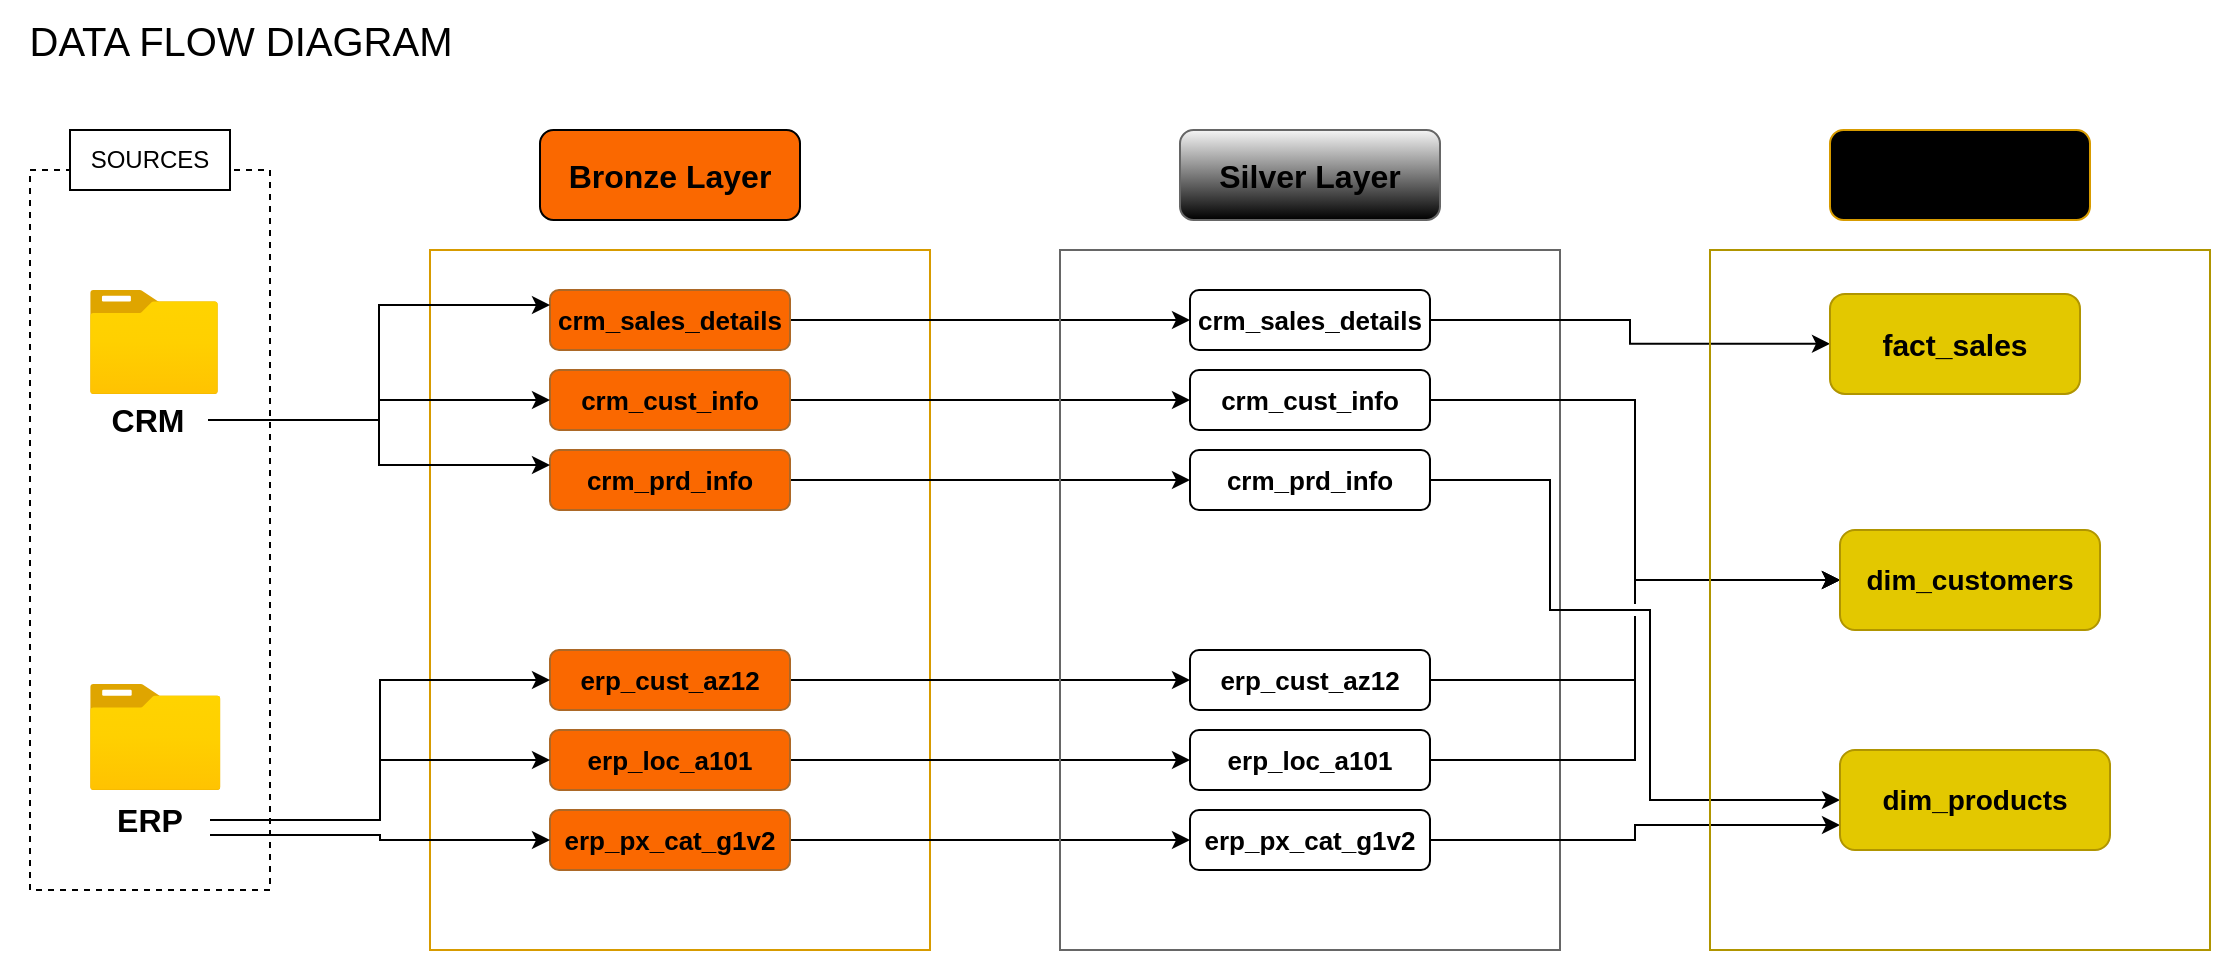 <mxfile version="28.2.7">
  <diagram name="Page-1" id="4amrl858LahUQT3y5WV-">
    <mxGraphModel dx="1042" dy="626" grid="1" gridSize="10" guides="1" tooltips="1" connect="1" arrows="1" fold="1" page="1" pageScale="1" pageWidth="850" pageHeight="1100" math="0" shadow="0">
      <root>
        <mxCell id="0" />
        <mxCell id="1" parent="0" />
        <mxCell id="gjMMqOrohkAAdzrrXGvl-1" value="&lt;font style=&quot;font-size: 20px;&quot;&gt;DATA FLOW DIAGRAM&lt;/font&gt;" style="text;html=1;align=center;verticalAlign=middle;resizable=0;points=[];autosize=1;strokeColor=none;fillColor=none;" parent="1" vertex="1">
          <mxGeometry x="25" y="35" width="240" height="40" as="geometry" />
        </mxCell>
        <mxCell id="gjMMqOrohkAAdzrrXGvl-2" value="" style="rounded=0;whiteSpace=wrap;html=1;fillColor=none;strokeColor=default;dashed=1;" parent="1" vertex="1">
          <mxGeometry x="40" y="120" width="120" height="360" as="geometry" />
        </mxCell>
        <mxCell id="gjMMqOrohkAAdzrrXGvl-3" value="" style="rounded=0;whiteSpace=wrap;html=1;fillColor=none;gradientColor=default;strokeColor=#d79b00;" parent="1" vertex="1">
          <mxGeometry x="240" y="160" width="250" height="350" as="geometry" />
        </mxCell>
        <mxCell id="gjMMqOrohkAAdzrrXGvl-4" value="SOURCES" style="rounded=0;whiteSpace=wrap;html=1;" parent="1" vertex="1">
          <mxGeometry x="60" y="100" width="80" height="30" as="geometry" />
        </mxCell>
        <mxCell id="gjMMqOrohkAAdzrrXGvl-6" value="&lt;font style=&quot;font-size: 16px;&quot;&gt;&lt;b&gt;Bronze Layer&lt;/b&gt;&lt;/font&gt;" style="rounded=1;whiteSpace=wrap;html=1;fillColor=light-dark(#FA6800,#DBB043);gradientColor=none;strokeColor=default;" parent="1" vertex="1">
          <mxGeometry x="295" y="100" width="130" height="45" as="geometry" />
        </mxCell>
        <mxCell id="ivf-xRUkt2dJVv2g77Xr-10" style="edgeStyle=orthogonalEdgeStyle;rounded=0;orthogonalLoop=1;jettySize=auto;html=1;exitX=1;exitY=0.5;exitDx=0;exitDy=0;entryX=0;entryY=0.5;entryDx=0;entryDy=0;" parent="1" source="gjMMqOrohkAAdzrrXGvl-7" target="ivf-xRUkt2dJVv2g77Xr-3" edge="1">
          <mxGeometry relative="1" as="geometry" />
        </mxCell>
        <mxCell id="gjMMqOrohkAAdzrrXGvl-7" value="&lt;font style=&quot;font-size: 13px;&quot;&gt;&lt;b style=&quot;&quot;&gt;crm_sales_details&lt;/b&gt;&lt;/font&gt;" style="rounded=1;whiteSpace=wrap;html=1;strokeColor=#AC6827;fillColor=light-dark(#FA6800,#DBB043);fontColor=#000000;gradientColor=none;" parent="1" vertex="1">
          <mxGeometry x="300" y="180" width="120" height="30" as="geometry" />
        </mxCell>
        <mxCell id="ivf-xRUkt2dJVv2g77Xr-11" style="edgeStyle=orthogonalEdgeStyle;rounded=0;orthogonalLoop=1;jettySize=auto;html=1;exitX=1;exitY=0.5;exitDx=0;exitDy=0;entryX=0;entryY=0.5;entryDx=0;entryDy=0;" parent="1" source="gjMMqOrohkAAdzrrXGvl-8" target="ivf-xRUkt2dJVv2g77Xr-4" edge="1">
          <mxGeometry relative="1" as="geometry" />
        </mxCell>
        <mxCell id="gjMMqOrohkAAdzrrXGvl-8" value="&lt;font style=&quot;font-size: 13px;&quot;&gt;&lt;b style=&quot;&quot;&gt;crm_cust_info&lt;/b&gt;&lt;/font&gt;" style="rounded=1;whiteSpace=wrap;html=1;strokeColor=#AC6827;fillColor=light-dark(#FA6800,#DBB043);fontColor=#000000;gradientColor=none;" parent="1" vertex="1">
          <mxGeometry x="300" y="220" width="120" height="30" as="geometry" />
        </mxCell>
        <mxCell id="ivf-xRUkt2dJVv2g77Xr-12" style="edgeStyle=orthogonalEdgeStyle;rounded=0;orthogonalLoop=1;jettySize=auto;html=1;exitX=1;exitY=0.5;exitDx=0;exitDy=0;" parent="1" source="gjMMqOrohkAAdzrrXGvl-9" target="ivf-xRUkt2dJVv2g77Xr-5" edge="1">
          <mxGeometry relative="1" as="geometry" />
        </mxCell>
        <mxCell id="gjMMqOrohkAAdzrrXGvl-9" value="&lt;font style=&quot;font-size: 13px;&quot;&gt;&lt;b style=&quot;&quot;&gt;&lt;font style=&quot;&quot;&gt;crm_prd_&lt;/font&gt;info&lt;/b&gt;&lt;/font&gt;" style="rounded=1;whiteSpace=wrap;html=1;strokeColor=#AC6827;fillColor=light-dark(#FA6800,#DBB043);fontColor=#000000;gradientColor=none;" parent="1" vertex="1">
          <mxGeometry x="300" y="260" width="120" height="30" as="geometry" />
        </mxCell>
        <mxCell id="ivf-xRUkt2dJVv2g77Xr-13" style="edgeStyle=orthogonalEdgeStyle;rounded=0;orthogonalLoop=1;jettySize=auto;html=1;exitX=1;exitY=0.5;exitDx=0;exitDy=0;" parent="1" source="gjMMqOrohkAAdzrrXGvl-10" target="ivf-xRUkt2dJVv2g77Xr-6" edge="1">
          <mxGeometry relative="1" as="geometry" />
        </mxCell>
        <mxCell id="gjMMqOrohkAAdzrrXGvl-10" value="&lt;font style=&quot;font-size: 13px;&quot;&gt;&lt;b style=&quot;&quot;&gt;erp_cust_az12&lt;/b&gt;&lt;/font&gt;" style="rounded=1;whiteSpace=wrap;html=1;strokeColor=#AC6827;fillColor=light-dark(#FA6800,#DBB043);fontColor=#000000;gradientColor=none;" parent="1" vertex="1">
          <mxGeometry x="300" y="360" width="120" height="30" as="geometry" />
        </mxCell>
        <mxCell id="ivf-xRUkt2dJVv2g77Xr-14" style="edgeStyle=orthogonalEdgeStyle;rounded=0;orthogonalLoop=1;jettySize=auto;html=1;exitX=1;exitY=0.5;exitDx=0;exitDy=0;" parent="1" source="gjMMqOrohkAAdzrrXGvl-11" target="ivf-xRUkt2dJVv2g77Xr-7" edge="1">
          <mxGeometry relative="1" as="geometry" />
        </mxCell>
        <mxCell id="gjMMqOrohkAAdzrrXGvl-11" value="&lt;font style=&quot;font-size: 13px;&quot;&gt;&lt;b style=&quot;&quot;&gt;erp_loc_a101&lt;/b&gt;&lt;/font&gt;" style="rounded=1;whiteSpace=wrap;html=1;strokeColor=#AC6827;fillColor=light-dark(#FA6800,#DBB043);fontColor=#000000;gradientColor=none;" parent="1" vertex="1">
          <mxGeometry x="300" y="400" width="120" height="30" as="geometry" />
        </mxCell>
        <mxCell id="ivf-xRUkt2dJVv2g77Xr-15" style="edgeStyle=orthogonalEdgeStyle;rounded=0;orthogonalLoop=1;jettySize=auto;html=1;exitX=1;exitY=0.5;exitDx=0;exitDy=0;" parent="1" source="gjMMqOrohkAAdzrrXGvl-12" target="ivf-xRUkt2dJVv2g77Xr-8" edge="1">
          <mxGeometry relative="1" as="geometry" />
        </mxCell>
        <mxCell id="gjMMqOrohkAAdzrrXGvl-12" value="&lt;font style=&quot;font-size: 13px;&quot;&gt;&lt;b style=&quot;&quot;&gt;erp_px_cat_g1v2&lt;/b&gt;&lt;/font&gt;" style="rounded=1;whiteSpace=wrap;html=1;strokeColor=#AC6827;fillColor=light-dark(#FA6800,#DBB043);fontColor=#000000;gradientColor=none;" parent="1" vertex="1">
          <mxGeometry x="300" y="440" width="120" height="30" as="geometry" />
        </mxCell>
        <mxCell id="gjMMqOrohkAAdzrrXGvl-13" style="edgeStyle=orthogonalEdgeStyle;rounded=0;orthogonalLoop=1;jettySize=auto;html=1;exitX=0.5;exitY=1;exitDx=0;exitDy=0;" parent="1" source="gjMMqOrohkAAdzrrXGvl-11" target="gjMMqOrohkAAdzrrXGvl-11" edge="1">
          <mxGeometry relative="1" as="geometry" />
        </mxCell>
        <mxCell id="gjMMqOrohkAAdzrrXGvl-15" value="" style="image;aspect=fixed;html=1;points=[];align=center;fontSize=12;image=img/lib/azure2/general/Folder_Blank.svg;" parent="1" vertex="1">
          <mxGeometry x="70" y="180" width="64" height="51.94" as="geometry" />
        </mxCell>
        <mxCell id="gjMMqOrohkAAdzrrXGvl-16" value="" style="image;aspect=fixed;html=1;points=[];align=center;fontSize=12;image=img/lib/azure2/general/Folder_Blank.svg;" parent="1" vertex="1">
          <mxGeometry x="70" y="377" width="65.3" height="53" as="geometry" />
        </mxCell>
        <mxCell id="gjMMqOrohkAAdzrrXGvl-22" style="edgeStyle=orthogonalEdgeStyle;rounded=0;orthogonalLoop=1;jettySize=auto;html=1;exitX=1;exitY=0.5;exitDx=0;exitDy=0;entryX=0;entryY=0.25;entryDx=0;entryDy=0;" parent="1" source="gjMMqOrohkAAdzrrXGvl-20" target="gjMMqOrohkAAdzrrXGvl-7" edge="1">
          <mxGeometry relative="1" as="geometry" />
        </mxCell>
        <mxCell id="gjMMqOrohkAAdzrrXGvl-23" style="edgeStyle=orthogonalEdgeStyle;rounded=0;orthogonalLoop=1;jettySize=auto;html=1;exitX=1;exitY=0.5;exitDx=0;exitDy=0;" parent="1" source="gjMMqOrohkAAdzrrXGvl-20" target="gjMMqOrohkAAdzrrXGvl-8" edge="1">
          <mxGeometry relative="1" as="geometry" />
        </mxCell>
        <mxCell id="gjMMqOrohkAAdzrrXGvl-24" style="edgeStyle=orthogonalEdgeStyle;rounded=0;orthogonalLoop=1;jettySize=auto;html=1;exitX=1;exitY=0.5;exitDx=0;exitDy=0;entryX=0;entryY=0.25;entryDx=0;entryDy=0;" parent="1" source="gjMMqOrohkAAdzrrXGvl-20" target="gjMMqOrohkAAdzrrXGvl-9" edge="1">
          <mxGeometry relative="1" as="geometry" />
        </mxCell>
        <mxCell id="gjMMqOrohkAAdzrrXGvl-20" value="&lt;b&gt;&lt;font style=&quot;font-size: 16px;&quot;&gt;CRM&lt;/font&gt;&lt;/b&gt;" style="text;html=1;align=center;verticalAlign=middle;whiteSpace=wrap;rounded=0;" parent="1" vertex="1">
          <mxGeometry x="69" y="230" width="60" height="30" as="geometry" />
        </mxCell>
        <mxCell id="gjMMqOrohkAAdzrrXGvl-25" style="edgeStyle=orthogonalEdgeStyle;rounded=0;orthogonalLoop=1;jettySize=auto;html=1;exitX=1;exitY=0.5;exitDx=0;exitDy=0;entryX=0;entryY=0.5;entryDx=0;entryDy=0;" parent="1" source="gjMMqOrohkAAdzrrXGvl-21" target="gjMMqOrohkAAdzrrXGvl-10" edge="1">
          <mxGeometry relative="1" as="geometry" />
        </mxCell>
        <mxCell id="gjMMqOrohkAAdzrrXGvl-26" style="edgeStyle=orthogonalEdgeStyle;rounded=0;orthogonalLoop=1;jettySize=auto;html=1;exitX=1;exitY=0.5;exitDx=0;exitDy=0;entryX=0;entryY=0.5;entryDx=0;entryDy=0;" parent="1" source="gjMMqOrohkAAdzrrXGvl-21" target="gjMMqOrohkAAdzrrXGvl-11" edge="1">
          <mxGeometry relative="1" as="geometry" />
        </mxCell>
        <mxCell id="gjMMqOrohkAAdzrrXGvl-27" style="edgeStyle=orthogonalEdgeStyle;rounded=0;orthogonalLoop=1;jettySize=auto;html=1;exitX=1;exitY=0.75;exitDx=0;exitDy=0;entryX=0;entryY=0.5;entryDx=0;entryDy=0;" parent="1" source="gjMMqOrohkAAdzrrXGvl-21" target="gjMMqOrohkAAdzrrXGvl-12" edge="1">
          <mxGeometry relative="1" as="geometry" />
        </mxCell>
        <mxCell id="gjMMqOrohkAAdzrrXGvl-21" value="&lt;b&gt;&lt;font style=&quot;font-size: 16px;&quot;&gt;ERP&lt;/font&gt;&lt;/b&gt;" style="text;html=1;align=center;verticalAlign=middle;whiteSpace=wrap;rounded=0;" parent="1" vertex="1">
          <mxGeometry x="70" y="430" width="60" height="30" as="geometry" />
        </mxCell>
        <mxCell id="ivf-xRUkt2dJVv2g77Xr-1" value="" style="rounded=0;whiteSpace=wrap;html=1;fillColor=none;gradientColor=default;strokeColor=#666666;" parent="1" vertex="1">
          <mxGeometry x="555" y="160" width="250" height="350" as="geometry" />
        </mxCell>
        <mxCell id="ivf-xRUkt2dJVv2g77Xr-2" value="&lt;font style=&quot;font-size: 16px; color: rgb(0, 0, 0);&quot;&gt;&lt;b&gt;Silver Layer&lt;/b&gt;&lt;/font&gt;" style="rounded=1;whiteSpace=wrap;html=1;strokeColor=light-dark(#666666, #000000);fillColor=#f5f5f5;gradientColor=#000000;" parent="1" vertex="1">
          <mxGeometry x="615" y="100" width="130" height="45" as="geometry" />
        </mxCell>
        <mxCell id="cvuUFaH6LQqTVbReHNxj-10" style="edgeStyle=orthogonalEdgeStyle;rounded=0;orthogonalLoop=1;jettySize=auto;html=1;exitX=1;exitY=0.5;exitDx=0;exitDy=0;" edge="1" parent="1" source="ivf-xRUkt2dJVv2g77Xr-3" target="cvuUFaH6LQqTVbReHNxj-3">
          <mxGeometry relative="1" as="geometry" />
        </mxCell>
        <mxCell id="ivf-xRUkt2dJVv2g77Xr-3" value="&lt;font style=&quot;font-size: 13px;&quot;&gt;&lt;b style=&quot;&quot;&gt;crm_sales_details&lt;/b&gt;&lt;/font&gt;" style="rounded=1;whiteSpace=wrap;html=1;" parent="1" vertex="1">
          <mxGeometry x="620" y="180" width="120" height="30" as="geometry" />
        </mxCell>
        <mxCell id="cvuUFaH6LQqTVbReHNxj-11" style="edgeStyle=orthogonalEdgeStyle;rounded=0;orthogonalLoop=1;jettySize=auto;html=1;exitX=1;exitY=0.5;exitDx=0;exitDy=0;entryX=0;entryY=0.5;entryDx=0;entryDy=0;jumpStyle=gap;" edge="1" parent="1" source="ivf-xRUkt2dJVv2g77Xr-4" target="cvuUFaH6LQqTVbReHNxj-4">
          <mxGeometry relative="1" as="geometry" />
        </mxCell>
        <mxCell id="ivf-xRUkt2dJVv2g77Xr-4" value="&lt;font style=&quot;font-size: 13px;&quot;&gt;&lt;b style=&quot;&quot;&gt;crm_cust_info&lt;/b&gt;&lt;/font&gt;" style="rounded=1;whiteSpace=wrap;html=1;" parent="1" vertex="1">
          <mxGeometry x="620" y="220" width="120" height="30" as="geometry" />
        </mxCell>
        <mxCell id="cvuUFaH6LQqTVbReHNxj-18" style="edgeStyle=orthogonalEdgeStyle;rounded=0;orthogonalLoop=1;jettySize=auto;html=1;exitX=1;exitY=0.5;exitDx=0;exitDy=0;entryX=0;entryY=0.5;entryDx=0;entryDy=0;jumpStyle=gap;" edge="1" parent="1" source="ivf-xRUkt2dJVv2g77Xr-5" target="cvuUFaH6LQqTVbReHNxj-5">
          <mxGeometry relative="1" as="geometry">
            <Array as="points">
              <mxPoint x="800" y="275" />
              <mxPoint x="800" y="340" />
              <mxPoint x="850" y="340" />
              <mxPoint x="850" y="435" />
            </Array>
          </mxGeometry>
        </mxCell>
        <mxCell id="ivf-xRUkt2dJVv2g77Xr-5" value="&lt;font style=&quot;font-size: 13px;&quot;&gt;&lt;b style=&quot;&quot;&gt;&lt;font style=&quot;&quot;&gt;crm_prd_&lt;/font&gt;info&lt;/b&gt;&lt;/font&gt;" style="rounded=1;whiteSpace=wrap;html=1;" parent="1" vertex="1">
          <mxGeometry x="620" y="260" width="120" height="30" as="geometry" />
        </mxCell>
        <mxCell id="cvuUFaH6LQqTVbReHNxj-12" style="edgeStyle=orthogonalEdgeStyle;rounded=0;orthogonalLoop=1;jettySize=auto;html=1;exitX=1;exitY=0.5;exitDx=0;exitDy=0;entryX=0;entryY=0.5;entryDx=0;entryDy=0;jumpStyle=gap;" edge="1" parent="1" source="ivf-xRUkt2dJVv2g77Xr-6" target="cvuUFaH6LQqTVbReHNxj-4">
          <mxGeometry relative="1" as="geometry" />
        </mxCell>
        <mxCell id="ivf-xRUkt2dJVv2g77Xr-6" value="&lt;font style=&quot;font-size: 13px;&quot;&gt;&lt;b style=&quot;&quot;&gt;erp_cust_az12&lt;/b&gt;&lt;/font&gt;" style="rounded=1;whiteSpace=wrap;html=1;" parent="1" vertex="1">
          <mxGeometry x="620" y="360" width="120" height="30" as="geometry" />
        </mxCell>
        <mxCell id="cvuUFaH6LQqTVbReHNxj-15" style="edgeStyle=orthogonalEdgeStyle;rounded=0;orthogonalLoop=1;jettySize=auto;html=1;exitX=1;exitY=0.5;exitDx=0;exitDy=0;entryX=0;entryY=0.5;entryDx=0;entryDy=0;jumpStyle=gap;" edge="1" parent="1" source="ivf-xRUkt2dJVv2g77Xr-7" target="cvuUFaH6LQqTVbReHNxj-4">
          <mxGeometry relative="1" as="geometry" />
        </mxCell>
        <mxCell id="ivf-xRUkt2dJVv2g77Xr-7" value="&lt;font style=&quot;font-size: 13px;&quot;&gt;&lt;b style=&quot;&quot;&gt;erp_loc_a101&lt;/b&gt;&lt;/font&gt;" style="rounded=1;whiteSpace=wrap;html=1;" parent="1" vertex="1">
          <mxGeometry x="620" y="400" width="120" height="30" as="geometry" />
        </mxCell>
        <mxCell id="cvuUFaH6LQqTVbReHNxj-17" style="edgeStyle=orthogonalEdgeStyle;rounded=0;orthogonalLoop=1;jettySize=auto;html=1;exitX=1;exitY=0.5;exitDx=0;exitDy=0;entryX=0;entryY=0.75;entryDx=0;entryDy=0;" edge="1" parent="1" source="ivf-xRUkt2dJVv2g77Xr-8" target="cvuUFaH6LQqTVbReHNxj-5">
          <mxGeometry relative="1" as="geometry" />
        </mxCell>
        <mxCell id="ivf-xRUkt2dJVv2g77Xr-8" value="&lt;font style=&quot;font-size: 13px;&quot;&gt;&lt;b&gt;erp_px_cat_g1v2&lt;/b&gt;&lt;/font&gt;" style="rounded=1;whiteSpace=wrap;html=1;" parent="1" vertex="1">
          <mxGeometry x="620" y="440" width="120" height="30" as="geometry" />
        </mxCell>
        <mxCell id="ivf-xRUkt2dJVv2g77Xr-9" style="edgeStyle=orthogonalEdgeStyle;rounded=0;orthogonalLoop=1;jettySize=auto;html=1;exitX=0.5;exitY=1;exitDx=0;exitDy=0;fillColor=#f5f5f5;gradientColor=#b3b3b3;strokeColor=#666666;" parent="1" source="ivf-xRUkt2dJVv2g77Xr-7" target="ivf-xRUkt2dJVv2g77Xr-7" edge="1">
          <mxGeometry relative="1" as="geometry" />
        </mxCell>
        <mxCell id="cvuUFaH6LQqTVbReHNxj-1" value="" style="rounded=0;whiteSpace=wrap;html=1;fillColor=none;strokeColor=#B09500;fontColor=#000000;" vertex="1" parent="1">
          <mxGeometry x="880" y="160" width="250" height="350" as="geometry" />
        </mxCell>
        <mxCell id="cvuUFaH6LQqTVbReHNxj-2" value="&lt;font style=&quot;font-size: 16px; color: rgb(0, 0, 0);&quot;&gt;&lt;b&gt;Gold Layer&lt;/b&gt;&lt;/font&gt;" style="rounded=1;whiteSpace=wrap;html=1;strokeColor=#d79b00;fillColor=light-dark(#000000,#F4FF6F);gradientColor=#ffa500;" vertex="1" parent="1">
          <mxGeometry x="940" y="100" width="130" height="45" as="geometry" />
        </mxCell>
        <mxCell id="cvuUFaH6LQqTVbReHNxj-3" value="&lt;font style=&quot;font-size: 15px;&quot;&gt;&lt;b style=&quot;&quot;&gt;fact_sales&lt;/b&gt;&lt;/font&gt;" style="rounded=1;whiteSpace=wrap;html=1;fillColor=#e3c800;fontColor=#000000;strokeColor=#B09500;" vertex="1" parent="1">
          <mxGeometry x="940" y="181.94" width="125" height="50" as="geometry" />
        </mxCell>
        <mxCell id="cvuUFaH6LQqTVbReHNxj-4" value="&lt;font style=&quot;font-size: 14px;&quot;&gt;&lt;b style=&quot;&quot;&gt;dim_customers&lt;/b&gt;&lt;/font&gt;" style="rounded=1;whiteSpace=wrap;html=1;fillColor=#e3c800;strokeColor=#B09500;fontColor=#000000;" vertex="1" parent="1">
          <mxGeometry x="945" y="300" width="130" height="50" as="geometry" />
        </mxCell>
        <mxCell id="cvuUFaH6LQqTVbReHNxj-5" value="&lt;b&gt;&lt;font style=&quot;font-size: 14px;&quot;&gt;dim_products&lt;/font&gt;&lt;/b&gt;" style="rounded=1;whiteSpace=wrap;html=1;fillColor=#e3c800;fontColor=#000000;strokeColor=#B09500;" vertex="1" parent="1">
          <mxGeometry x="945" y="410" width="135" height="50" as="geometry" />
        </mxCell>
        <mxCell id="cvuUFaH6LQqTVbReHNxj-9" style="edgeStyle=orthogonalEdgeStyle;rounded=0;orthogonalLoop=1;jettySize=auto;html=1;exitX=0.5;exitY=1;exitDx=0;exitDy=0;fillColor=#f5f5f5;gradientColor=#b3b3b3;strokeColor=#666666;" edge="1" parent="1">
          <mxGeometry relative="1" as="geometry">
            <mxPoint x="1005" y="430" as="sourcePoint" />
            <mxPoint x="1005" y="430" as="targetPoint" />
          </mxGeometry>
        </mxCell>
      </root>
    </mxGraphModel>
  </diagram>
</mxfile>
